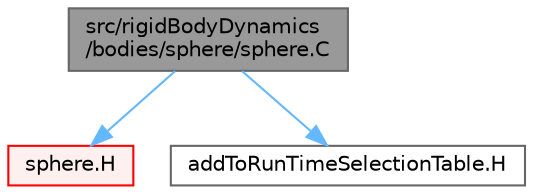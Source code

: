 digraph "src/rigidBodyDynamics/bodies/sphere/sphere.C"
{
 // LATEX_PDF_SIZE
  bgcolor="transparent";
  edge [fontname=Helvetica,fontsize=10,labelfontname=Helvetica,labelfontsize=10];
  node [fontname=Helvetica,fontsize=10,shape=box,height=0.2,width=0.4];
  Node1 [id="Node000001",label="src/rigidBodyDynamics\l/bodies/sphere/sphere.C",height=0.2,width=0.4,color="gray40", fillcolor="grey60", style="filled", fontcolor="black",tooltip=" "];
  Node1 -> Node2 [id="edge1_Node000001_Node000002",color="steelblue1",style="solid",tooltip=" "];
  Node2 [id="Node000002",label="sphere.H",height=0.2,width=0.4,color="red", fillcolor="#FFF0F0", style="filled",URL="$sphere_8H.html",tooltip=" "];
  Node1 -> Node171 [id="edge2_Node000001_Node000171",color="steelblue1",style="solid",tooltip=" "];
  Node171 [id="Node000171",label="addToRunTimeSelectionTable.H",height=0.2,width=0.4,color="grey40", fillcolor="white", style="filled",URL="$addToRunTimeSelectionTable_8H.html",tooltip="Macros for easy insertion into run-time selection tables."];
}
